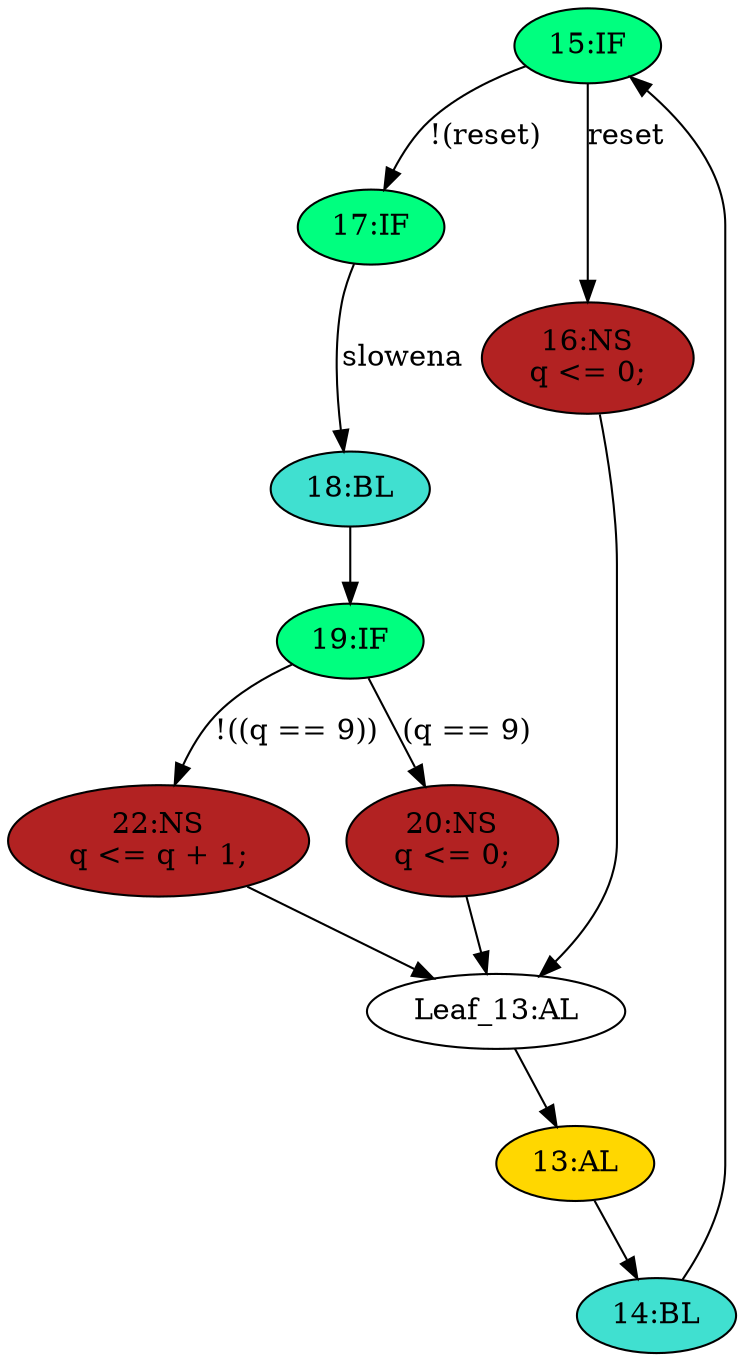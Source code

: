 strict digraph "compose( ,  )" {
	node [label="\N"];
	"15:IF"	[ast="<pyverilog.vparser.ast.IfStatement object at 0x7fb895a96810>",
		fillcolor=springgreen,
		label="15:IF",
		statements="[]",
		style=filled,
		typ=IfStatement];
	"17:IF"	[ast="<pyverilog.vparser.ast.IfStatement object at 0x7fb895ae44d0>",
		fillcolor=springgreen,
		label="17:IF",
		statements="[]",
		style=filled,
		typ=IfStatement];
	"15:IF" -> "17:IF"	[cond="['reset']",
		label="!(reset)",
		lineno=15];
	"16:NS"	[ast="<pyverilog.vparser.ast.NonblockingSubstitution object at 0x7fb895a96750>",
		fillcolor=firebrick,
		label="16:NS
q <= 0;",
		statements="[<pyverilog.vparser.ast.NonblockingSubstitution object at 0x7fb895a96750>]",
		style=filled,
		typ=NonblockingSubstitution];
	"15:IF" -> "16:NS"	[cond="['reset']",
		label=reset,
		lineno=15];
	"18:BL"	[ast="<pyverilog.vparser.ast.Block object at 0x7fb895ae4e10>",
		fillcolor=turquoise,
		label="18:BL",
		statements="[]",
		style=filled,
		typ=Block];
	"17:IF" -> "18:BL"	[cond="['slowena']",
		label=slowena,
		lineno=17];
	"14:BL"	[ast="<pyverilog.vparser.ast.Block object at 0x7fb895b750d0>",
		fillcolor=turquoise,
		label="14:BL",
		statements="[]",
		style=filled,
		typ=Block];
	"14:BL" -> "15:IF"	[cond="[]",
		lineno=None];
	"Leaf_13:AL"	[def_var="['q']",
		label="Leaf_13:AL"];
	"16:NS" -> "Leaf_13:AL"	[cond="[]",
		lineno=None];
	"19:IF"	[ast="<pyverilog.vparser.ast.IfStatement object at 0x7fb895a8ebd0>",
		fillcolor=springgreen,
		label="19:IF",
		statements="[]",
		style=filled,
		typ=IfStatement];
	"22:NS"	[ast="<pyverilog.vparser.ast.NonblockingSubstitution object at 0x7fb895afd6d0>",
		fillcolor=firebrick,
		label="22:NS
q <= q + 1;",
		statements="[<pyverilog.vparser.ast.NonblockingSubstitution object at 0x7fb895afd6d0>]",
		style=filled,
		typ=NonblockingSubstitution];
	"19:IF" -> "22:NS"	[cond="['q']",
		label="!((q == 9))",
		lineno=19];
	"20:NS"	[ast="<pyverilog.vparser.ast.NonblockingSubstitution object at 0x7fb895a8e4d0>",
		fillcolor=firebrick,
		label="20:NS
q <= 0;",
		statements="[<pyverilog.vparser.ast.NonblockingSubstitution object at 0x7fb895a8e4d0>]",
		style=filled,
		typ=NonblockingSubstitution];
	"19:IF" -> "20:NS"	[cond="['q']",
		label="(q == 9)",
		lineno=19];
	"22:NS" -> "Leaf_13:AL"	[cond="[]",
		lineno=None];
	"18:BL" -> "19:IF"	[cond="[]",
		lineno=None];
	"13:AL"	[ast="<pyverilog.vparser.ast.Always object at 0x7fb895b75790>",
		clk_sens=True,
		fillcolor=gold,
		label="13:AL",
		sens="['clk', 'reset']",
		statements="[]",
		style=filled,
		typ=Always,
		use_var="['reset', 'q', 'slowena']"];
	"Leaf_13:AL" -> "13:AL";
	"20:NS" -> "Leaf_13:AL"	[cond="[]",
		lineno=None];
	"13:AL" -> "14:BL"	[cond="[]",
		lineno=None];
}
